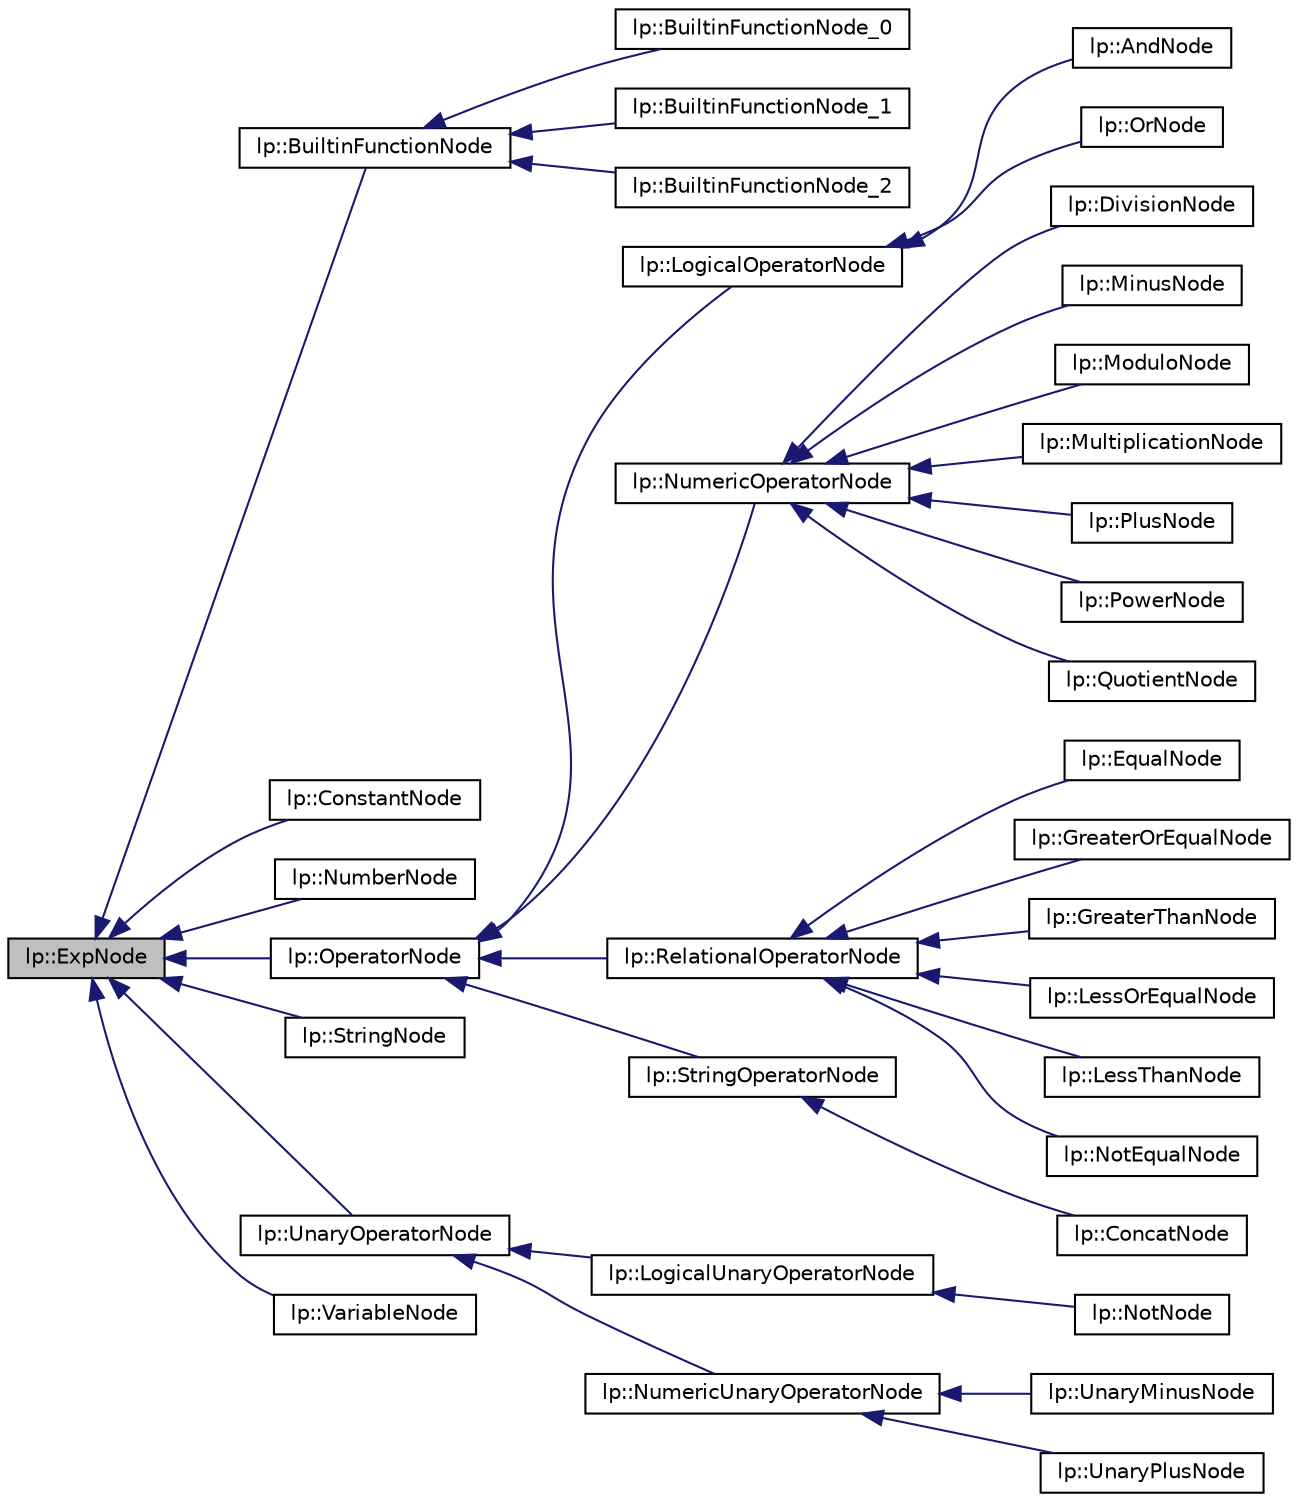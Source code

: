 digraph "lp::ExpNode"
{
  edge [fontname="Helvetica",fontsize="10",labelfontname="Helvetica",labelfontsize="10"];
  node [fontname="Helvetica",fontsize="10",shape=record];
  rankdir="LR";
  Node0 [label="lp::ExpNode",height=0.2,width=0.4,color="black", fillcolor="grey75", style="filled", fontcolor="black"];
  Node0 -> Node1 [dir="back",color="midnightblue",fontsize="10",style="solid",fontname="Helvetica"];
  Node1 [label="lp::BuiltinFunctionNode",height=0.2,width=0.4,color="black", fillcolor="white", style="filled",URL="$classlp_1_1BuiltinFunctionNode.html",tooltip="Definition of atributes and methods of BuiltinFunctionNode class. "];
  Node1 -> Node2 [dir="back",color="midnightblue",fontsize="10",style="solid",fontname="Helvetica"];
  Node2 [label="lp::BuiltinFunctionNode_0",height=0.2,width=0.4,color="black", fillcolor="white", style="filled",URL="$classlp_1_1BuiltinFunctionNode__0.html",tooltip="Definition of atributes and methods of BuiltinFunctionNode_0 class. "];
  Node1 -> Node3 [dir="back",color="midnightblue",fontsize="10",style="solid",fontname="Helvetica"];
  Node3 [label="lp::BuiltinFunctionNode_1",height=0.2,width=0.4,color="black", fillcolor="white", style="filled",URL="$classlp_1_1BuiltinFunctionNode__1.html",tooltip="Definition of atributes and methods of BuiltinFunctionNode_1 class. "];
  Node1 -> Node4 [dir="back",color="midnightblue",fontsize="10",style="solid",fontname="Helvetica"];
  Node4 [label="lp::BuiltinFunctionNode_2",height=0.2,width=0.4,color="black", fillcolor="white", style="filled",URL="$classlp_1_1BuiltinFunctionNode__2.html",tooltip="Definition of atributes and methods of BuiltinFunctionNode_2 class. "];
  Node0 -> Node5 [dir="back",color="midnightblue",fontsize="10",style="solid",fontname="Helvetica"];
  Node5 [label="lp::ConstantNode",height=0.2,width=0.4,color="black", fillcolor="white", style="filled",URL="$classlp_1_1ConstantNode.html",tooltip="Definition of atributes and methods of ConstantNode class. "];
  Node0 -> Node6 [dir="back",color="midnightblue",fontsize="10",style="solid",fontname="Helvetica"];
  Node6 [label="lp::NumberNode",height=0.2,width=0.4,color="black", fillcolor="white", style="filled",URL="$classlp_1_1NumberNode.html",tooltip="Definition of atributes and methods of NumberNode class. "];
  Node0 -> Node7 [dir="back",color="midnightblue",fontsize="10",style="solid",fontname="Helvetica"];
  Node7 [label="lp::OperatorNode",height=0.2,width=0.4,color="black", fillcolor="white", style="filled",URL="$classlp_1_1OperatorNode.html",tooltip="Definition of atributes and methods of OperatorNode class. "];
  Node7 -> Node8 [dir="back",color="midnightblue",fontsize="10",style="solid",fontname="Helvetica"];
  Node8 [label="lp::LogicalOperatorNode",height=0.2,width=0.4,color="black", fillcolor="white", style="filled",URL="$classlp_1_1LogicalOperatorNode.html",tooltip="Definition of atributes and methods of LogicalOperatorNode class. "];
  Node8 -> Node9 [dir="back",color="midnightblue",fontsize="10",style="solid",fontname="Helvetica"];
  Node9 [label="lp::AndNode",height=0.2,width=0.4,color="black", fillcolor="white", style="filled",URL="$classlp_1_1AndNode.html",tooltip="Definition of atributes and methods of AndNode class. "];
  Node8 -> Node10 [dir="back",color="midnightblue",fontsize="10",style="solid",fontname="Helvetica"];
  Node10 [label="lp::OrNode",height=0.2,width=0.4,color="black", fillcolor="white", style="filled",URL="$classlp_1_1OrNode.html",tooltip="Definition of atributes and methods of OrNode class. "];
  Node7 -> Node11 [dir="back",color="midnightblue",fontsize="10",style="solid",fontname="Helvetica"];
  Node11 [label="lp::NumericOperatorNode",height=0.2,width=0.4,color="black", fillcolor="white", style="filled",URL="$classlp_1_1NumericOperatorNode.html",tooltip="Definition of atributes and methods of NumericOperatorNode class. "];
  Node11 -> Node12 [dir="back",color="midnightblue",fontsize="10",style="solid",fontname="Helvetica"];
  Node12 [label="lp::DivisionNode",height=0.2,width=0.4,color="black", fillcolor="white", style="filled",URL="$classlp_1_1DivisionNode.html",tooltip="Definition of atributes and methods of DivisionNode class. "];
  Node11 -> Node13 [dir="back",color="midnightblue",fontsize="10",style="solid",fontname="Helvetica"];
  Node13 [label="lp::MinusNode",height=0.2,width=0.4,color="black", fillcolor="white", style="filled",URL="$classlp_1_1MinusNode.html",tooltip="Definition of atributes and methods of MinusNode class. "];
  Node11 -> Node14 [dir="back",color="midnightblue",fontsize="10",style="solid",fontname="Helvetica"];
  Node14 [label="lp::ModuloNode",height=0.2,width=0.4,color="black", fillcolor="white", style="filled",URL="$classlp_1_1ModuloNode.html",tooltip="Definition of atributes and methods of ModuloNode class. "];
  Node11 -> Node15 [dir="back",color="midnightblue",fontsize="10",style="solid",fontname="Helvetica"];
  Node15 [label="lp::MultiplicationNode",height=0.2,width=0.4,color="black", fillcolor="white", style="filled",URL="$classlp_1_1MultiplicationNode.html",tooltip="Definition of atributes and methods of MultiplicationNode class. "];
  Node11 -> Node16 [dir="back",color="midnightblue",fontsize="10",style="solid",fontname="Helvetica"];
  Node16 [label="lp::PlusNode",height=0.2,width=0.4,color="black", fillcolor="white", style="filled",URL="$classlp_1_1PlusNode.html",tooltip="Definition of atributes and methods of PlusNode class. "];
  Node11 -> Node17 [dir="back",color="midnightblue",fontsize="10",style="solid",fontname="Helvetica"];
  Node17 [label="lp::PowerNode",height=0.2,width=0.4,color="black", fillcolor="white", style="filled",URL="$classlp_1_1PowerNode.html",tooltip="Definition of atributes and methods of PowerNode class. "];
  Node11 -> Node18 [dir="back",color="midnightblue",fontsize="10",style="solid",fontname="Helvetica"];
  Node18 [label="lp::QuotientNode",height=0.2,width=0.4,color="black", fillcolor="white", style="filled",URL="$classlp_1_1QuotientNode.html"];
  Node7 -> Node19 [dir="back",color="midnightblue",fontsize="10",style="solid",fontname="Helvetica"];
  Node19 [label="lp::RelationalOperatorNode",height=0.2,width=0.4,color="black", fillcolor="white", style="filled",URL="$classlp_1_1RelationalOperatorNode.html",tooltip="Definition of atributes and methods of RelationalOperatorNode class. "];
  Node19 -> Node20 [dir="back",color="midnightblue",fontsize="10",style="solid",fontname="Helvetica"];
  Node20 [label="lp::EqualNode",height=0.2,width=0.4,color="black", fillcolor="white", style="filled",URL="$classlp_1_1EqualNode.html",tooltip="Definition of atributes and methods of EqualNode class. "];
  Node19 -> Node21 [dir="back",color="midnightblue",fontsize="10",style="solid",fontname="Helvetica"];
  Node21 [label="lp::GreaterOrEqualNode",height=0.2,width=0.4,color="black", fillcolor="white", style="filled",URL="$classlp_1_1GreaterOrEqualNode.html",tooltip="Definition of atributes and methods of GreaterOrEqualNode class. "];
  Node19 -> Node22 [dir="back",color="midnightblue",fontsize="10",style="solid",fontname="Helvetica"];
  Node22 [label="lp::GreaterThanNode",height=0.2,width=0.4,color="black", fillcolor="white", style="filled",URL="$classlp_1_1GreaterThanNode.html",tooltip="Definition of atributes and methods of GreaterThanNode class. "];
  Node19 -> Node23 [dir="back",color="midnightblue",fontsize="10",style="solid",fontname="Helvetica"];
  Node23 [label="lp::LessOrEqualNode",height=0.2,width=0.4,color="black", fillcolor="white", style="filled",URL="$classlp_1_1LessOrEqualNode.html",tooltip="Definition of atributes and methods of LessOrEqualNode class. "];
  Node19 -> Node24 [dir="back",color="midnightblue",fontsize="10",style="solid",fontname="Helvetica"];
  Node24 [label="lp::LessThanNode",height=0.2,width=0.4,color="black", fillcolor="white", style="filled",URL="$classlp_1_1LessThanNode.html",tooltip="Definition of atributes and methods of LessThanNode class. "];
  Node19 -> Node25 [dir="back",color="midnightblue",fontsize="10",style="solid",fontname="Helvetica"];
  Node25 [label="lp::NotEqualNode",height=0.2,width=0.4,color="black", fillcolor="white", style="filled",URL="$classlp_1_1NotEqualNode.html",tooltip="Definition of atributes and methods of NotEqualNode class. "];
  Node7 -> Node26 [dir="back",color="midnightblue",fontsize="10",style="solid",fontname="Helvetica"];
  Node26 [label="lp::StringOperatorNode",height=0.2,width=0.4,color="black", fillcolor="white", style="filled",URL="$classlp_1_1StringOperatorNode.html",tooltip="Definition of atributes and methods of StringOperatorNode class. "];
  Node26 -> Node27 [dir="back",color="midnightblue",fontsize="10",style="solid",fontname="Helvetica"];
  Node27 [label="lp::ConcatNode",height=0.2,width=0.4,color="black", fillcolor="white", style="filled",URL="$classlp_1_1ConcatNode.html",tooltip="Definition of atributes and methods of ConcatNode class. "];
  Node0 -> Node28 [dir="back",color="midnightblue",fontsize="10",style="solid",fontname="Helvetica"];
  Node28 [label="lp::StringNode",height=0.2,width=0.4,color="black", fillcolor="white", style="filled",URL="$classlp_1_1StringNode.html",tooltip="Definition of atributes and methods of StringNode class. "];
  Node0 -> Node29 [dir="back",color="midnightblue",fontsize="10",style="solid",fontname="Helvetica"];
  Node29 [label="lp::UnaryOperatorNode",height=0.2,width=0.4,color="black", fillcolor="white", style="filled",URL="$classlp_1_1UnaryOperatorNode.html",tooltip="Definition of atributes and methods of UnaryOperatorNode class. "];
  Node29 -> Node30 [dir="back",color="midnightblue",fontsize="10",style="solid",fontname="Helvetica"];
  Node30 [label="lp::LogicalUnaryOperatorNode",height=0.2,width=0.4,color="black", fillcolor="white", style="filled",URL="$classlp_1_1LogicalUnaryOperatorNode.html",tooltip="Definition of atributes and methods of UnaryOperatorNode class. "];
  Node30 -> Node31 [dir="back",color="midnightblue",fontsize="10",style="solid",fontname="Helvetica"];
  Node31 [label="lp::NotNode",height=0.2,width=0.4,color="black", fillcolor="white", style="filled",URL="$classlp_1_1NotNode.html",tooltip="Definition of atributes and methods of UnaryPlusNode class. "];
  Node29 -> Node32 [dir="back",color="midnightblue",fontsize="10",style="solid",fontname="Helvetica"];
  Node32 [label="lp::NumericUnaryOperatorNode",height=0.2,width=0.4,color="black", fillcolor="white", style="filled",URL="$classlp_1_1NumericUnaryOperatorNode.html",tooltip="Definition of atributes and methods of UnaryOperatorNode class. "];
  Node32 -> Node33 [dir="back",color="midnightblue",fontsize="10",style="solid",fontname="Helvetica"];
  Node33 [label="lp::UnaryMinusNode",height=0.2,width=0.4,color="black", fillcolor="white", style="filled",URL="$classlp_1_1UnaryMinusNode.html",tooltip="Definition of atributes and methods of UnaryMinusNode class. "];
  Node32 -> Node34 [dir="back",color="midnightblue",fontsize="10",style="solid",fontname="Helvetica"];
  Node34 [label="lp::UnaryPlusNode",height=0.2,width=0.4,color="black", fillcolor="white", style="filled",URL="$classlp_1_1UnaryPlusNode.html",tooltip="Definition of atributes and methods of UnaryPlusNode class. "];
  Node0 -> Node35 [dir="back",color="midnightblue",fontsize="10",style="solid",fontname="Helvetica"];
  Node35 [label="lp::VariableNode",height=0.2,width=0.4,color="black", fillcolor="white", style="filled",URL="$classlp_1_1VariableNode.html",tooltip="Definition of atributes and methods of VariableNode class. "];
}
